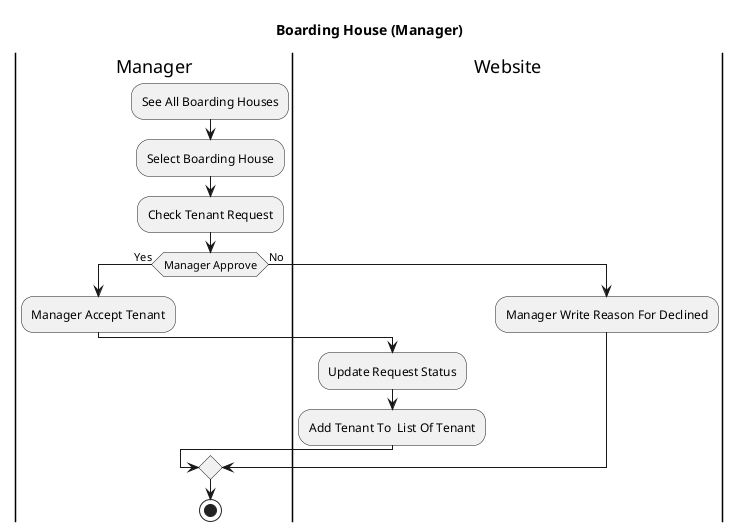 @startuml
title Boarding House (Manager)
|Manager|
    :See All Boarding Houses;
    :Select Boarding House;
    :Check Tenant Request;
    
    If (Manager Approve) then (Yes)
        :Manager Accept Tenant;

|Website|
        :Update Request Status;
        :Add Tenant To  List Of Tenant;
    else (No)
        :Manager Write Reason For Declined;
    Endif
    
|Manager|
    stop

@enduml
